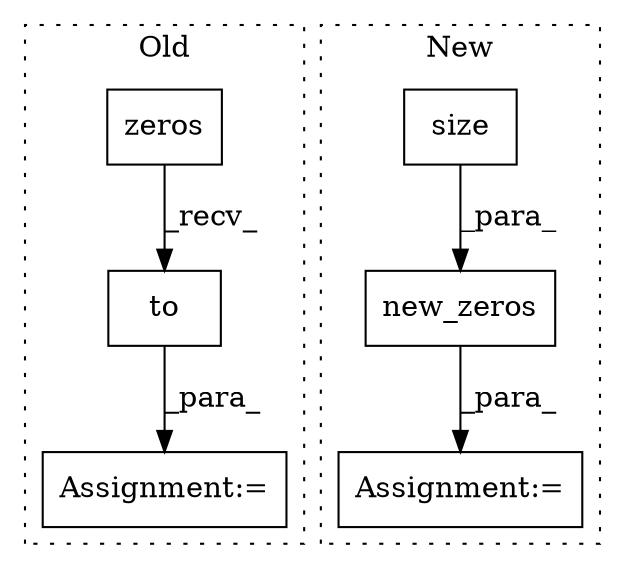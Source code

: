 digraph G {
subgraph cluster0 {
1 [label="zeros" a="32" s="22001,22027" l="6,1" shape="box"];
4 [label="Assignment:=" a="7" s="22125" l="1" shape="box"];
6 [label="to" a="32" s="22166,22183" l="3,1" shape="box"];
label = "Old";
style="dotted";
}
subgraph cluster1 {
2 [label="new_zeros" a="32" s="21880,21918" l="10,1" shape="box"];
3 [label="Assignment:=" a="7" s="21857" l="1" shape="box"];
5 [label="size" a="32" s="21912" l="6" shape="box"];
label = "New";
style="dotted";
}
1 -> 6 [label="_recv_"];
2 -> 3 [label="_para_"];
5 -> 2 [label="_para_"];
6 -> 4 [label="_para_"];
}